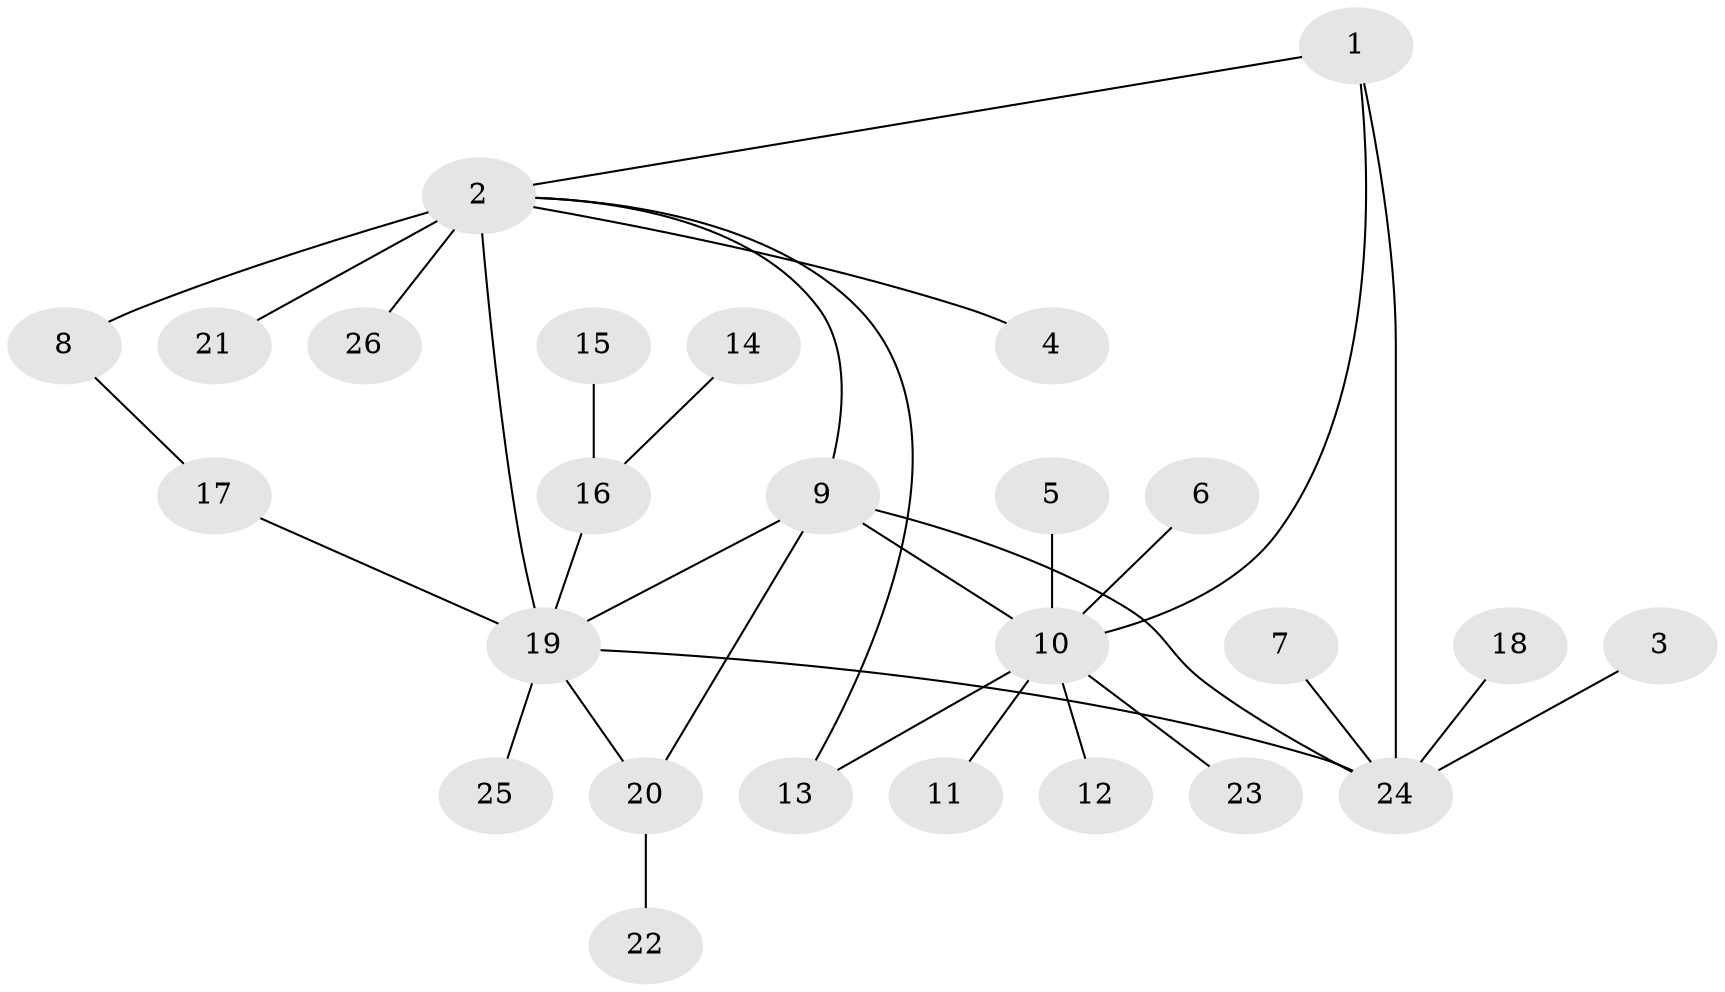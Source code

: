 // original degree distribution, {9: 0.0425531914893617, 2: 0.14893617021276595, 11: 0.02127659574468085, 4: 0.06382978723404255, 10: 0.02127659574468085, 5: 0.0425531914893617, 3: 0.06382978723404255, 1: 0.5957446808510638}
// Generated by graph-tools (version 1.1) at 2025/02/03/09/25 03:02:43]
// undirected, 26 vertices, 32 edges
graph export_dot {
graph [start="1"]
  node [color=gray90,style=filled];
  1;
  2;
  3;
  4;
  5;
  6;
  7;
  8;
  9;
  10;
  11;
  12;
  13;
  14;
  15;
  16;
  17;
  18;
  19;
  20;
  21;
  22;
  23;
  24;
  25;
  26;
  1 -- 2 [weight=1.0];
  1 -- 10 [weight=1.0];
  1 -- 24 [weight=2.0];
  2 -- 4 [weight=1.0];
  2 -- 8 [weight=1.0];
  2 -- 9 [weight=1.0];
  2 -- 13 [weight=1.0];
  2 -- 19 [weight=2.0];
  2 -- 21 [weight=1.0];
  2 -- 26 [weight=1.0];
  3 -- 24 [weight=1.0];
  5 -- 10 [weight=1.0];
  6 -- 10 [weight=1.0];
  7 -- 24 [weight=1.0];
  8 -- 17 [weight=1.0];
  9 -- 10 [weight=1.0];
  9 -- 19 [weight=1.0];
  9 -- 20 [weight=1.0];
  9 -- 24 [weight=2.0];
  10 -- 11 [weight=1.0];
  10 -- 12 [weight=1.0];
  10 -- 13 [weight=1.0];
  10 -- 23 [weight=1.0];
  14 -- 16 [weight=1.0];
  15 -- 16 [weight=1.0];
  16 -- 19 [weight=1.0];
  17 -- 19 [weight=1.0];
  18 -- 24 [weight=1.0];
  19 -- 20 [weight=1.0];
  19 -- 24 [weight=1.0];
  19 -- 25 [weight=1.0];
  20 -- 22 [weight=1.0];
}
